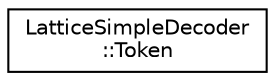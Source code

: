 digraph "Graphical Class Hierarchy"
{
  edge [fontname="Helvetica",fontsize="10",labelfontname="Helvetica",labelfontsize="10"];
  node [fontname="Helvetica",fontsize="10",shape=record];
  rankdir="LR";
  Node0 [label="LatticeSimpleDecoder\l::Token",height=0.2,width=0.4,color="black", fillcolor="white", style="filled",URL="$structkaldi_1_1LatticeSimpleDecoder_1_1Token.html"];
}
